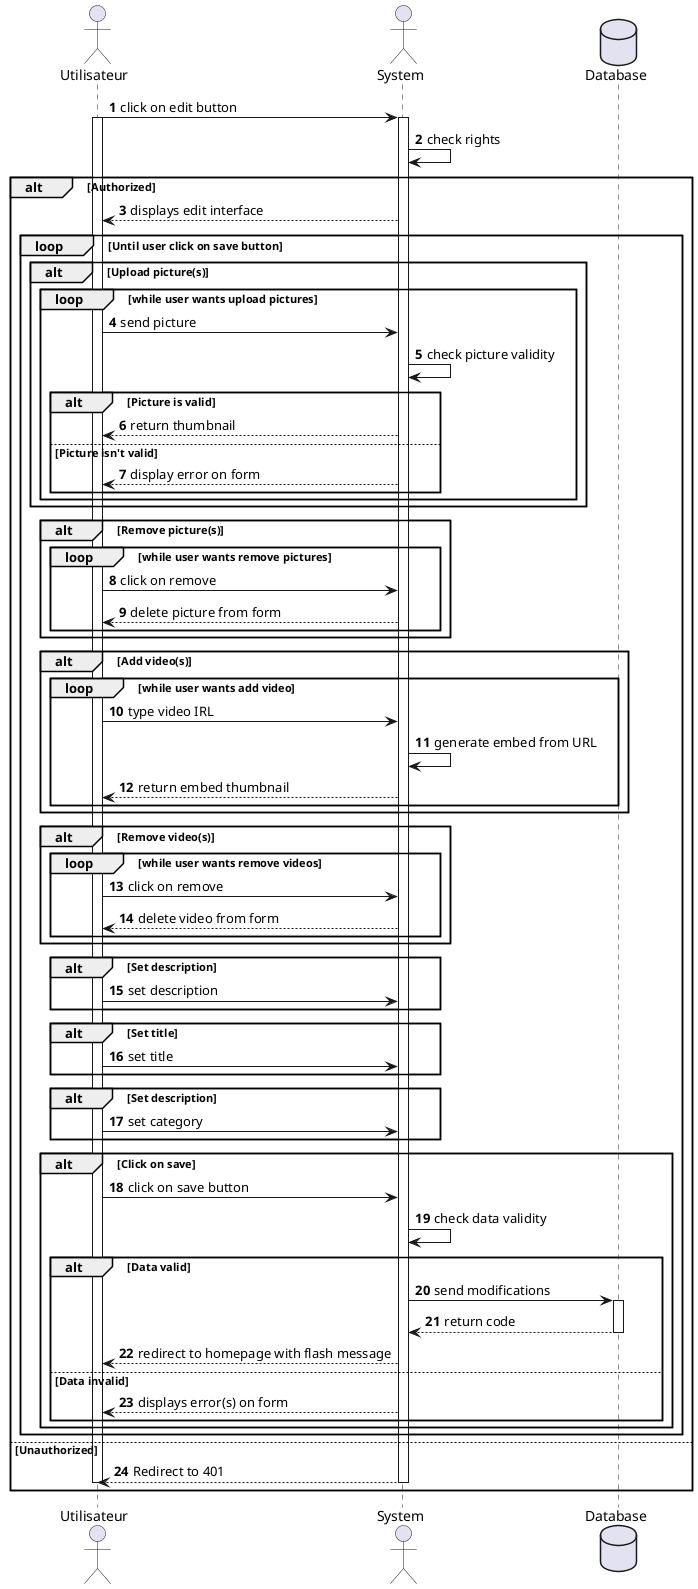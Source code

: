 @startuml
'https://plantuml.com/sequence-diagram

autonumber

actor Utilisateur as user
actor System as system
database Database as db

user -> system : click on edit button
activate user
activate system
system -> system : check rights
alt Authorized
    user <-- system : displays edit interface
    loop Until user click on save button
        alt Upload picture(s)
            loop while user wants upload pictures
                user -> system : send picture
                system -> system : check picture validity
                alt Picture is valid
                    user <-- system : return thumbnail
                else Picture isn't valid
                    user <-- system : display error on form
                end
            end
        end
        alt Remove picture(s)
            loop while user wants remove pictures
                user -> system : click on remove
                user <-- system : delete picture from form
            end
        end
        alt Add video(s)
            loop while user wants add video
                user -> system : type video IRL
                system -> system : generate embed from URL
                user <-- system : return embed thumbnail
            end
        end
        alt Remove video(s)
            loop while user wants remove videos
                user -> system : click on remove
                user <-- system : delete video from form
            end
        end
        alt Set description
            user -> system : set description
        end
        alt Set title
            user -> system : set title
        end
        alt Set description
            user -> system : set category
        end
        alt Click on save
            user -> system : click on save button
            system -> system : check data validity
            alt Data valid
                system -> db : send modifications
                activate db
                system <-- db : return code
                deactivate db
                user <-- system : redirect to homepage with flash message
            else Data invalid
                user <-- system : displays error(s) on form
            end

        end
    end
else Unauthorized
    user <-- system : Redirect to 401
    deactivate system
    deactivate user
end
@enduml